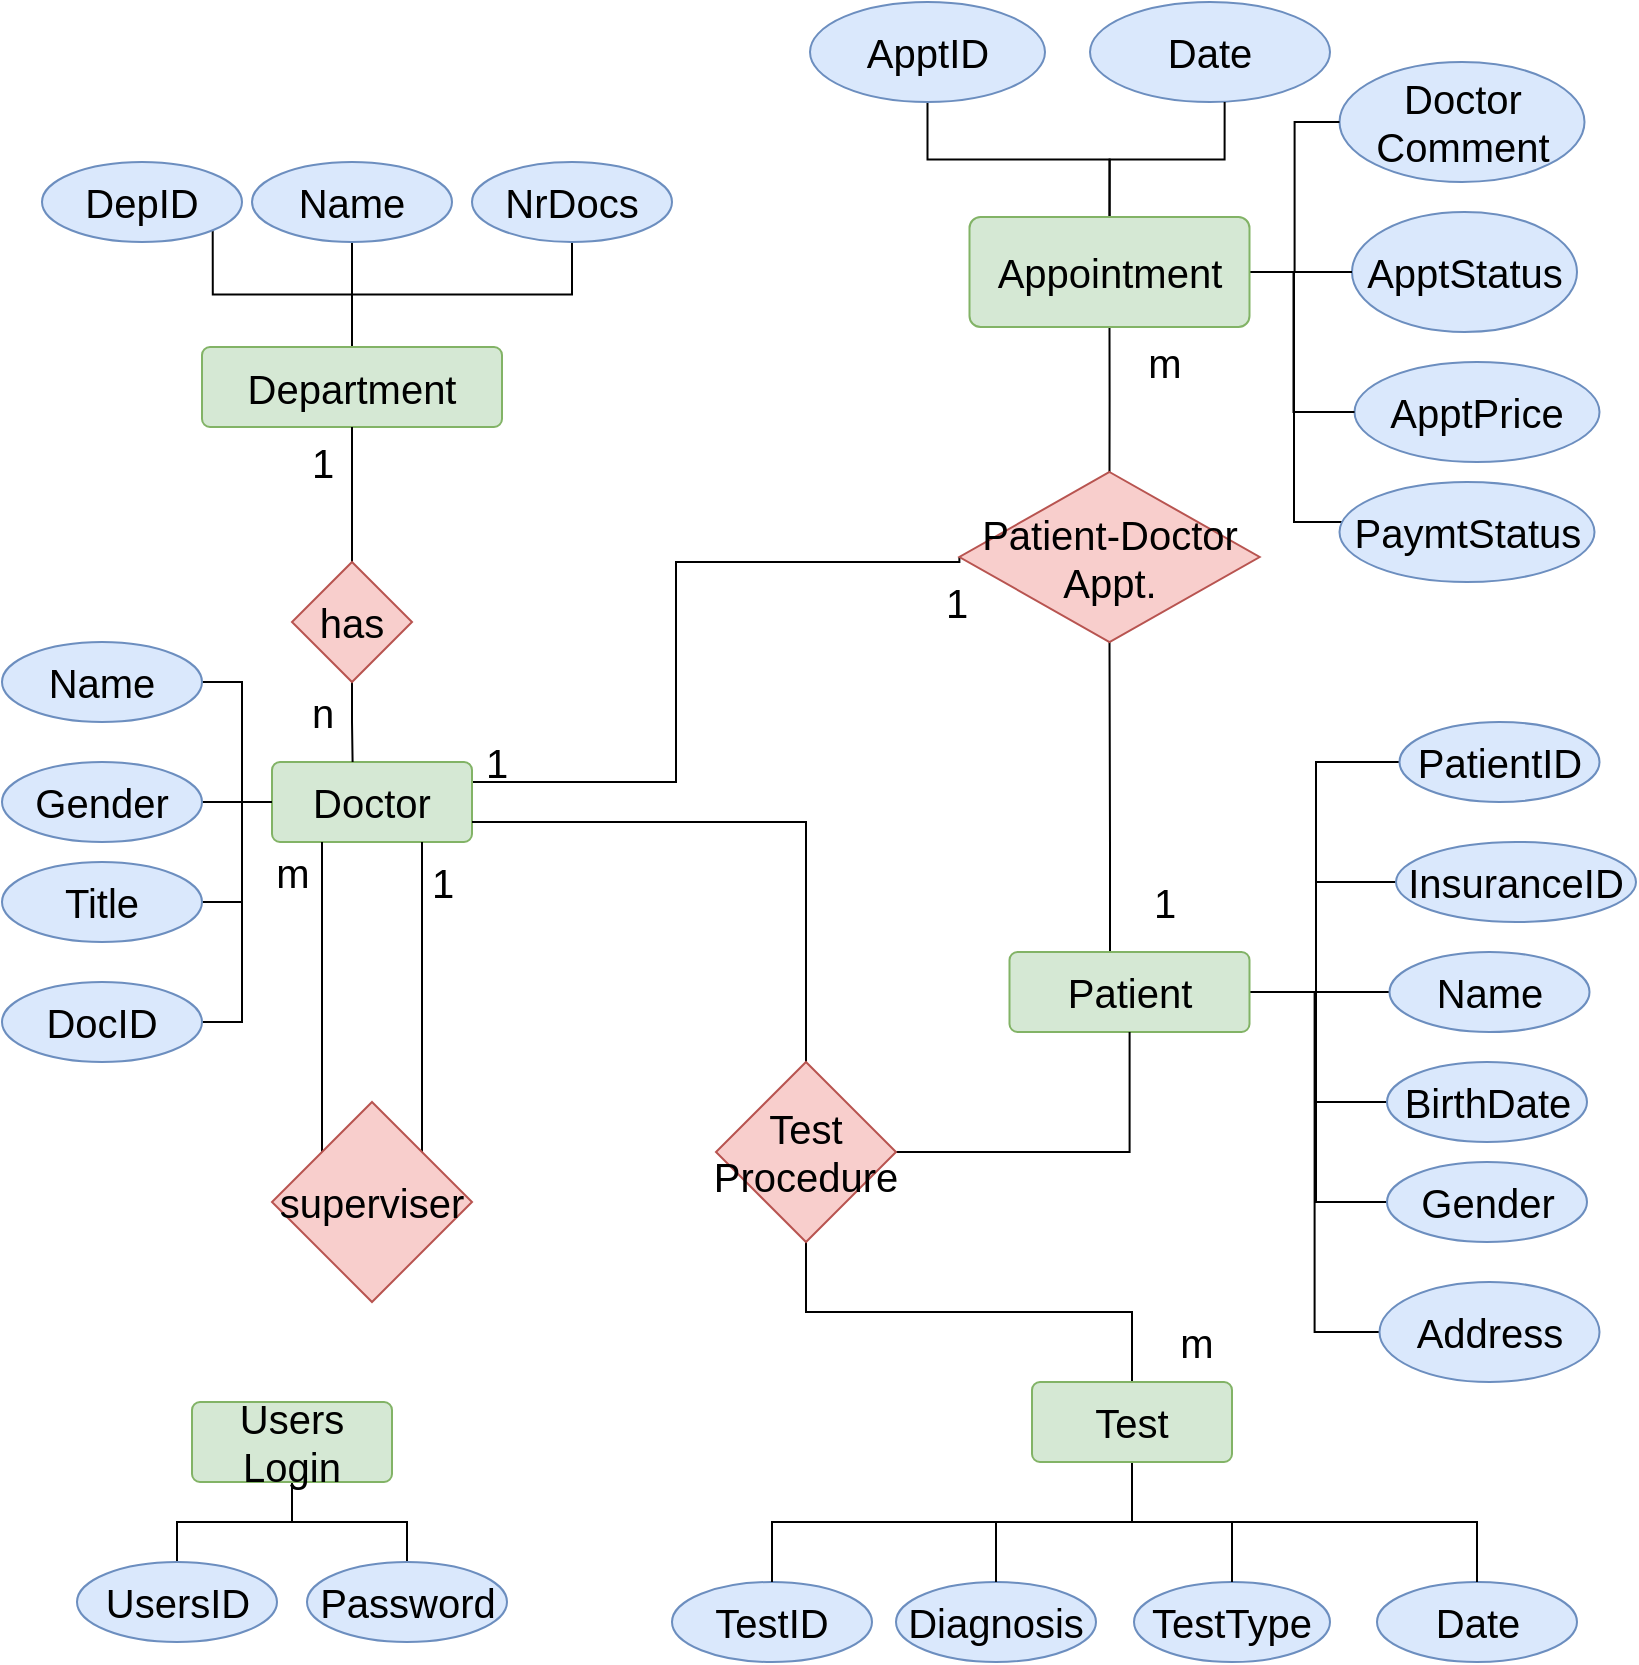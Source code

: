 <mxfile version="18.0.2" type="google"><diagram id="R2lEEEUBdFMjLlhIrx00" name="Page-1"><mxGraphModel dx="2162" dy="729" grid="1" gridSize="10" guides="1" tooltips="1" connect="1" arrows="1" fold="1" page="1" pageScale="1" pageWidth="827" pageHeight="1169" math="0" shadow="0" extFonts="Permanent Marker^https://fonts.googleapis.com/css?family=Permanent+Marker"><root><mxCell id="0"/><mxCell id="1" parent="0"/><mxCell id="nk4BlX-YhxGGGCL8Q9DA-130" style="edgeStyle=orthogonalEdgeStyle;rounded=0;orthogonalLoop=1;jettySize=auto;html=1;exitX=0;exitY=0.5;exitDx=0;exitDy=0;entryX=1;entryY=0.5;entryDx=0;entryDy=0;fontFamily=Helvetica;fontSize=20;endArrow=none;endFill=0;" edge="1" parent="1" source="t6RsXcLYoZ4rseFu1GyP-1" target="t6RsXcLYoZ4rseFu1GyP-24"><mxGeometry relative="1" as="geometry"><Array as="points"><mxPoint x="-697" y="420"/><mxPoint x="-697" y="360"/></Array></mxGeometry></mxCell><mxCell id="nk4BlX-YhxGGGCL8Q9DA-131" style="edgeStyle=orthogonalEdgeStyle;rounded=0;orthogonalLoop=1;jettySize=auto;html=1;exitX=0;exitY=0.5;exitDx=0;exitDy=0;entryX=1;entryY=0.5;entryDx=0;entryDy=0;fontFamily=Helvetica;fontSize=20;endArrow=none;endFill=0;" edge="1" parent="1" source="t6RsXcLYoZ4rseFu1GyP-1" target="t6RsXcLYoZ4rseFu1GyP-18"><mxGeometry relative="1" as="geometry"><Array as="points"><mxPoint x="-697" y="420"/><mxPoint x="-697" y="530"/></Array></mxGeometry></mxCell><mxCell id="nk4BlX-YhxGGGCL8Q9DA-132" style="edgeStyle=orthogonalEdgeStyle;rounded=0;orthogonalLoop=1;jettySize=auto;html=1;exitX=0;exitY=0.5;exitDx=0;exitDy=0;entryX=1;entryY=0.5;entryDx=0;entryDy=0;fontFamily=Helvetica;fontSize=20;endArrow=none;endFill=0;" edge="1" parent="1" source="t6RsXcLYoZ4rseFu1GyP-1" target="t6RsXcLYoZ4rseFu1GyP-23"><mxGeometry relative="1" as="geometry"/></mxCell><mxCell id="nk4BlX-YhxGGGCL8Q9DA-152" style="edgeStyle=orthogonalEdgeStyle;rounded=0;orthogonalLoop=1;jettySize=auto;html=1;exitX=0.75;exitY=0;exitDx=0;exitDy=0;entryX=0;entryY=0.5;entryDx=0;entryDy=0;fontFamily=Helvetica;fontSize=20;endArrow=none;endFill=0;" edge="1" parent="1" source="t6RsXcLYoZ4rseFu1GyP-1" target="nk4BlX-YhxGGGCL8Q9DA-4"><mxGeometry relative="1" as="geometry"><Array as="points"><mxPoint x="-607" y="410"/><mxPoint x="-480" y="410"/><mxPoint x="-480" y="300"/><mxPoint x="-338" y="300"/></Array></mxGeometry></mxCell><mxCell id="t6RsXcLYoZ4rseFu1GyP-1" value="&lt;font style=&quot;font-size: 20px;&quot;&gt;Doctor&lt;/font&gt;" style="rounded=1;arcSize=10;whiteSpace=wrap;html=1;align=center;fillColor=#d5e8d4;strokeColor=#82b366;fontSize=20;fontStyle=0;fontFamily=Helvetica;" parent="1" vertex="1"><mxGeometry x="-682" y="400" width="100" height="40" as="geometry"/></mxCell><mxCell id="nk4BlX-YhxGGGCL8Q9DA-107" style="edgeStyle=orthogonalEdgeStyle;rounded=0;orthogonalLoop=1;jettySize=auto;html=1;exitX=1;exitY=0.5;exitDx=0;exitDy=0;fontFamily=Helvetica;fontSize=20;endArrow=none;endFill=0;" edge="1" parent="1" source="t6RsXcLYoZ4rseFu1GyP-2" target="t6RsXcLYoZ4rseFu1GyP-35"><mxGeometry relative="1" as="geometry"><Array as="points"><mxPoint x="-160" y="515"/><mxPoint x="-160" y="400"/></Array></mxGeometry></mxCell><mxCell id="nk4BlX-YhxGGGCL8Q9DA-111" style="edgeStyle=orthogonalEdgeStyle;rounded=0;orthogonalLoop=1;jettySize=auto;html=1;exitX=1;exitY=0.5;exitDx=0;exitDy=0;fontFamily=Helvetica;fontSize=20;endArrow=none;endFill=0;" edge="1" parent="1" source="t6RsXcLYoZ4rseFu1GyP-2" target="t6RsXcLYoZ4rseFu1GyP-34"><mxGeometry relative="1" as="geometry"/></mxCell><mxCell id="nk4BlX-YhxGGGCL8Q9DA-112" style="edgeStyle=orthogonalEdgeStyle;rounded=0;orthogonalLoop=1;jettySize=auto;html=1;exitX=1;exitY=0.5;exitDx=0;exitDy=0;entryX=0;entryY=0.5;entryDx=0;entryDy=0;fontFamily=Helvetica;fontSize=20;endArrow=none;endFill=0;" edge="1" parent="1" source="t6RsXcLYoZ4rseFu1GyP-2" target="t6RsXcLYoZ4rseFu1GyP-33"><mxGeometry relative="1" as="geometry"><Array as="points"><mxPoint x="-160" y="515"/><mxPoint x="-160" y="570"/></Array></mxGeometry></mxCell><mxCell id="nk4BlX-YhxGGGCL8Q9DA-113" style="edgeStyle=orthogonalEdgeStyle;rounded=0;orthogonalLoop=1;jettySize=auto;html=1;exitX=1;exitY=0.5;exitDx=0;exitDy=0;entryX=0;entryY=0.5;entryDx=0;entryDy=0;fontFamily=Helvetica;fontSize=20;endArrow=none;endFill=0;" edge="1" parent="1" source="t6RsXcLYoZ4rseFu1GyP-2" target="t6RsXcLYoZ4rseFu1GyP-37"><mxGeometry relative="1" as="geometry"><Array as="points"><mxPoint x="-160" y="515"/><mxPoint x="-160" y="460"/></Array></mxGeometry></mxCell><mxCell id="nk4BlX-YhxGGGCL8Q9DA-114" style="edgeStyle=orthogonalEdgeStyle;rounded=0;orthogonalLoop=1;jettySize=auto;html=1;exitX=1;exitY=0.5;exitDx=0;exitDy=0;entryX=0;entryY=0.5;entryDx=0;entryDy=0;fontFamily=Helvetica;fontSize=20;endArrow=none;endFill=0;" edge="1" parent="1" source="t6RsXcLYoZ4rseFu1GyP-2" target="t6RsXcLYoZ4rseFu1GyP-32"><mxGeometry relative="1" as="geometry"><Array as="points"><mxPoint x="-160" y="515"/><mxPoint x="-160" y="620"/></Array></mxGeometry></mxCell><mxCell id="nk4BlX-YhxGGGCL8Q9DA-115" style="edgeStyle=orthogonalEdgeStyle;rounded=0;orthogonalLoop=1;jettySize=auto;html=1;exitX=1;exitY=0.5;exitDx=0;exitDy=0;entryX=0;entryY=0.5;entryDx=0;entryDy=0;fontFamily=Helvetica;fontSize=20;endArrow=none;endFill=0;" edge="1" parent="1" source="t6RsXcLYoZ4rseFu1GyP-2" target="t6RsXcLYoZ4rseFu1GyP-36"><mxGeometry relative="1" as="geometry"/></mxCell><mxCell id="nk4BlX-YhxGGGCL8Q9DA-146" style="edgeStyle=orthogonalEdgeStyle;rounded=0;orthogonalLoop=1;jettySize=auto;html=1;entryX=0.5;entryY=1;entryDx=0;entryDy=0;fontFamily=Helvetica;fontSize=20;endArrow=none;endFill=0;" edge="1" parent="1" source="t6RsXcLYoZ4rseFu1GyP-2" target="nk4BlX-YhxGGGCL8Q9DA-4"><mxGeometry relative="1" as="geometry"><Array as="points"><mxPoint x="-263" y="440"/><mxPoint x="-263" y="440"/></Array></mxGeometry></mxCell><mxCell id="t6RsXcLYoZ4rseFu1GyP-2" value="Patient" style="rounded=1;arcSize=10;whiteSpace=wrap;html=1;align=center;fillColor=#d5e8d4;strokeColor=#82b366;fontSize=20;fontStyle=0;fontFamily=Helvetica;" parent="1" vertex="1"><mxGeometry x="-313.25" y="495" width="120" height="40" as="geometry"/></mxCell><mxCell id="t6RsXcLYoZ4rseFu1GyP-112" style="edgeStyle=orthogonalEdgeStyle;rounded=0;orthogonalLoop=1;jettySize=auto;html=1;exitX=0.5;exitY=1;exitDx=0;exitDy=0;entryX=0.5;entryY=0;entryDx=0;entryDy=0;endArrow=none;endFill=0;fontSize=20;fontStyle=0;align=center;fontFamily=Helvetica;" parent="1" source="t6RsXcLYoZ4rseFu1GyP-3" target="t6RsXcLYoZ4rseFu1GyP-110" edge="1"><mxGeometry relative="1" as="geometry"/></mxCell><mxCell id="t6RsXcLYoZ4rseFu1GyP-113" style="edgeStyle=orthogonalEdgeStyle;rounded=0;orthogonalLoop=1;jettySize=auto;html=1;exitX=0.5;exitY=1;exitDx=0;exitDy=0;entryX=0.5;entryY=0;entryDx=0;entryDy=0;endArrow=none;endFill=0;fontSize=20;fontStyle=0;align=center;fontFamily=Helvetica;" parent="1" source="t6RsXcLYoZ4rseFu1GyP-3" target="t6RsXcLYoZ4rseFu1GyP-111" edge="1"><mxGeometry relative="1" as="geometry"/></mxCell><mxCell id="t6RsXcLYoZ4rseFu1GyP-3" value="Users Login" style="rounded=1;arcSize=10;whiteSpace=wrap;html=1;align=center;fillColor=#d5e8d4;strokeColor=#82b366;fontSize=20;fontStyle=0;fontFamily=Helvetica;" parent="1" vertex="1"><mxGeometry x="-722" y="720" width="100" height="40" as="geometry"/></mxCell><mxCell id="nk4BlX-YhxGGGCL8Q9DA-53" style="edgeStyle=orthogonalEdgeStyle;rounded=0;orthogonalLoop=1;jettySize=auto;html=1;exitX=0.5;exitY=0;exitDx=0;exitDy=0;entryX=0.5;entryY=1;entryDx=0;entryDy=0;fontFamily=Helvetica;fontSize=20;endArrow=none;endFill=0;" edge="1" parent="1" source="t6RsXcLYoZ4rseFu1GyP-5" target="t6RsXcLYoZ4rseFu1GyP-13"><mxGeometry relative="1" as="geometry"/></mxCell><mxCell id="nk4BlX-YhxGGGCL8Q9DA-54" style="edgeStyle=orthogonalEdgeStyle;rounded=0;orthogonalLoop=1;jettySize=auto;html=1;exitX=0.5;exitY=0;exitDx=0;exitDy=0;fontFamily=Helvetica;fontSize=20;endArrow=none;endFill=0;" edge="1" parent="1" source="t6RsXcLYoZ4rseFu1GyP-5" target="t6RsXcLYoZ4rseFu1GyP-15"><mxGeometry relative="1" as="geometry"/></mxCell><mxCell id="nk4BlX-YhxGGGCL8Q9DA-55" style="edgeStyle=orthogonalEdgeStyle;rounded=0;orthogonalLoop=1;jettySize=auto;html=1;exitX=0.5;exitY=0;exitDx=0;exitDy=0;entryX=1;entryY=1;entryDx=0;entryDy=0;fontFamily=Helvetica;fontSize=20;endArrow=none;endFill=0;" edge="1" parent="1" source="t6RsXcLYoZ4rseFu1GyP-5" target="t6RsXcLYoZ4rseFu1GyP-14"><mxGeometry relative="1" as="geometry"/></mxCell><mxCell id="t6RsXcLYoZ4rseFu1GyP-5" value="Department" style="rounded=1;arcSize=10;whiteSpace=wrap;html=1;align=center;fillColor=#d5e8d4;strokeColor=#82b366;fontSize=20;fontStyle=0;fontFamily=Helvetica;" parent="1" vertex="1"><mxGeometry x="-717" y="192.5" width="150" height="40" as="geometry"/></mxCell><mxCell id="nk4BlX-YhxGGGCL8Q9DA-43" style="edgeStyle=orthogonalEdgeStyle;rounded=0;orthogonalLoop=1;jettySize=auto;html=1;exitX=0.5;exitY=0;exitDx=0;exitDy=0;entryX=0.5;entryY=1;entryDx=0;entryDy=0;fontFamily=Helvetica;fontSize=20;endArrow=none;endFill=0;" edge="1" parent="1" source="t6RsXcLYoZ4rseFu1GyP-10" target="t6RsXcLYoZ4rseFu1GyP-5"><mxGeometry relative="1" as="geometry"/></mxCell><mxCell id="nk4BlX-YhxGGGCL8Q9DA-135" style="edgeStyle=orthogonalEdgeStyle;rounded=0;orthogonalLoop=1;jettySize=auto;html=1;exitX=0.5;exitY=1;exitDx=0;exitDy=0;entryX=0.403;entryY=0;entryDx=0;entryDy=0;entryPerimeter=0;fontFamily=Helvetica;fontSize=20;endArrow=none;endFill=0;" edge="1" parent="1" source="t6RsXcLYoZ4rseFu1GyP-10" target="t6RsXcLYoZ4rseFu1GyP-1"><mxGeometry relative="1" as="geometry"/></mxCell><mxCell id="t6RsXcLYoZ4rseFu1GyP-10" value="has" style="shape=rhombus;perimeter=rhombusPerimeter;whiteSpace=wrap;html=1;align=center;fillColor=#f8cecc;strokeColor=#b85450;fontSize=20;fontStyle=0;fontFamily=Helvetica;" parent="1" vertex="1"><mxGeometry x="-672" y="300" width="60" height="60" as="geometry"/></mxCell><mxCell id="t6RsXcLYoZ4rseFu1GyP-13" value="&lt;font style=&quot;font-size: 20px;&quot;&gt;Name&lt;/font&gt;" style="ellipse;whiteSpace=wrap;html=1;align=center;fillColor=#dae8fc;strokeColor=#6c8ebf;fontSize=20;fontStyle=0;fontFamily=Helvetica;" parent="1" vertex="1"><mxGeometry x="-692" y="100" width="100" height="40" as="geometry"/></mxCell><mxCell id="t6RsXcLYoZ4rseFu1GyP-14" value="&lt;font style=&quot;font-size: 20px;&quot;&gt;DepID&lt;/font&gt;" style="ellipse;whiteSpace=wrap;html=1;align=center;fillColor=#dae8fc;strokeColor=#6c8ebf;fontSize=20;fontStyle=0;fontFamily=Helvetica;" parent="1" vertex="1"><mxGeometry x="-797" y="100" width="100" height="40" as="geometry"/></mxCell><mxCell id="t6RsXcLYoZ4rseFu1GyP-15" value="&lt;font style=&quot;font-size: 20px;&quot;&gt;NrDocs&lt;/font&gt;" style="ellipse;whiteSpace=wrap;html=1;align=center;fillColor=#dae8fc;strokeColor=#6c8ebf;fontSize=20;fontStyle=0;fontFamily=Helvetica;" parent="1" vertex="1"><mxGeometry x="-582" y="100" width="100" height="40" as="geometry"/></mxCell><mxCell id="t6RsXcLYoZ4rseFu1GyP-16" value="&lt;font style=&quot;font-size: 20px;&quot;&gt;ApptPrice&lt;/font&gt;" style="ellipse;whiteSpace=wrap;html=1;align=center;fillColor=#dae8fc;strokeColor=#6c8ebf;fontSize=20;fontStyle=0;fontFamily=Helvetica;" parent="1" vertex="1"><mxGeometry x="-140.75" y="200" width="122.5" height="50" as="geometry"/></mxCell><mxCell id="nk4BlX-YhxGGGCL8Q9DA-134" style="edgeStyle=orthogonalEdgeStyle;rounded=0;orthogonalLoop=1;jettySize=auto;html=1;exitX=1;exitY=0.5;exitDx=0;exitDy=0;entryX=0;entryY=0.5;entryDx=0;entryDy=0;fontFamily=Helvetica;fontSize=20;endArrow=none;endFill=0;" edge="1" parent="1" source="t6RsXcLYoZ4rseFu1GyP-17" target="t6RsXcLYoZ4rseFu1GyP-1"><mxGeometry relative="1" as="geometry"><Array as="points"><mxPoint x="-697" y="470"/><mxPoint x="-697" y="420"/></Array></mxGeometry></mxCell><mxCell id="t6RsXcLYoZ4rseFu1GyP-17" value="&lt;h2 style=&quot;font-size: 20px;&quot;&gt;&lt;font style=&quot;font-size: 20px; font-weight: normal;&quot;&gt;Title&lt;/font&gt;&lt;/h2&gt;" style="ellipse;whiteSpace=wrap;html=1;align=center;fillColor=#dae8fc;strokeColor=#6c8ebf;fontStyle=0;fontFamily=Helvetica;fontSize=20;" parent="1" vertex="1"><mxGeometry x="-817" y="450" width="100" height="40" as="geometry"/></mxCell><mxCell id="t6RsXcLYoZ4rseFu1GyP-18" value="&lt;font style=&quot;font-size: 20px;&quot;&gt;DocID&lt;/font&gt;" style="ellipse;whiteSpace=wrap;html=1;align=center;fillColor=#dae8fc;strokeColor=#6c8ebf;fontSize=20;fontStyle=0;fontFamily=Helvetica;" parent="1" vertex="1"><mxGeometry x="-817" y="510" width="100" height="40" as="geometry"/></mxCell><mxCell id="t6RsXcLYoZ4rseFu1GyP-23" value="&lt;font style=&quot;font-size: 20px;&quot;&gt;Gender&lt;/font&gt;" style="ellipse;whiteSpace=wrap;html=1;align=center;fillColor=#dae8fc;strokeColor=#6c8ebf;fontSize=20;fontStyle=0;fontFamily=Helvetica;" parent="1" vertex="1"><mxGeometry x="-817" y="400" width="100" height="40" as="geometry"/></mxCell><mxCell id="t6RsXcLYoZ4rseFu1GyP-24" value="&lt;font style=&quot;font-size: 20px;&quot;&gt;Name&lt;/font&gt;" style="ellipse;whiteSpace=wrap;html=1;align=center;fillColor=#dae8fc;strokeColor=#6c8ebf;fontSize=20;fontStyle=0;fontFamily=Helvetica;" parent="1" vertex="1"><mxGeometry x="-817" y="340" width="100" height="40" as="geometry"/></mxCell><mxCell id="nk4BlX-YhxGGGCL8Q9DA-139" style="edgeStyle=orthogonalEdgeStyle;rounded=0;orthogonalLoop=1;jettySize=auto;html=1;exitX=1;exitY=0;exitDx=0;exitDy=0;entryX=0.75;entryY=1;entryDx=0;entryDy=0;fontFamily=Helvetica;fontSize=20;endArrow=none;endFill=0;" edge="1" parent="1" source="t6RsXcLYoZ4rseFu1GyP-25" target="t6RsXcLYoZ4rseFu1GyP-1"><mxGeometry relative="1" as="geometry"/></mxCell><mxCell id="nk4BlX-YhxGGGCL8Q9DA-140" style="edgeStyle=orthogonalEdgeStyle;rounded=0;orthogonalLoop=1;jettySize=auto;html=1;exitX=0;exitY=0;exitDx=0;exitDy=0;fontFamily=Helvetica;fontSize=20;endArrow=none;endFill=0;entryX=0.25;entryY=1;entryDx=0;entryDy=0;" edge="1" parent="1" source="t6RsXcLYoZ4rseFu1GyP-25" target="t6RsXcLYoZ4rseFu1GyP-1"><mxGeometry relative="1" as="geometry"/></mxCell><mxCell id="t6RsXcLYoZ4rseFu1GyP-25" value="superviser" style="shape=rhombus;perimeter=rhombusPerimeter;whiteSpace=wrap;html=1;align=center;fillColor=#f8cecc;strokeColor=#b85450;fontSize=20;fontStyle=0;fontFamily=Helvetica;" parent="1" vertex="1"><mxGeometry x="-682" y="570" width="100" height="100" as="geometry"/></mxCell><mxCell id="t6RsXcLYoZ4rseFu1GyP-32" value="Gender" style="ellipse;whiteSpace=wrap;html=1;align=center;fillColor=#dae8fc;strokeColor=#6c8ebf;fontSize=20;fontFamily=Helvetica;" parent="1" vertex="1"><mxGeometry x="-124.5" y="600" width="100" height="40" as="geometry"/></mxCell><mxCell id="t6RsXcLYoZ4rseFu1GyP-33" value="BirthDate" style="ellipse;whiteSpace=wrap;html=1;align=center;fillColor=#dae8fc;strokeColor=#6c8ebf;fontSize=20;fontFamily=Helvetica;" parent="1" vertex="1"><mxGeometry x="-124.5" y="550" width="100" height="40" as="geometry"/></mxCell><mxCell id="t6RsXcLYoZ4rseFu1GyP-35" value="PatientID" style="ellipse;whiteSpace=wrap;html=1;align=center;fillColor=#dae8fc;strokeColor=#6c8ebf;fontSize=20;fontStyle=0;fontFamily=Helvetica;" parent="1" vertex="1"><mxGeometry x="-118.25" y="380" width="100" height="40" as="geometry"/></mxCell><mxCell id="t6RsXcLYoZ4rseFu1GyP-36" value="Address" style="ellipse;whiteSpace=wrap;html=1;align=center;fillColor=#dae8fc;strokeColor=#6c8ebf;fontSize=20;fontStyle=0;fontFamily=Helvetica;" parent="1" vertex="1"><mxGeometry x="-128.25" y="660" width="110" height="50" as="geometry"/></mxCell><mxCell id="t6RsXcLYoZ4rseFu1GyP-37" value="InsuranceID" style="ellipse;whiteSpace=wrap;html=1;align=center;fillColor=#dae8fc;strokeColor=#6c8ebf;fontSize=20;fontFamily=Helvetica;" parent="1" vertex="1"><mxGeometry x="-120" y="440" width="120" height="40" as="geometry"/></mxCell><mxCell id="nk4BlX-YhxGGGCL8Q9DA-124" value="" style="edgeStyle=orthogonalEdgeStyle;rounded=0;orthogonalLoop=1;jettySize=auto;html=1;fontFamily=Helvetica;fontSize=20;endArrow=none;endFill=0;" edge="1" parent="1" source="t6RsXcLYoZ4rseFu1GyP-39" target="nk4BlX-YhxGGGCL8Q9DA-1"><mxGeometry relative="1" as="geometry"/></mxCell><mxCell id="t6RsXcLYoZ4rseFu1GyP-39" value="ApptID" style="ellipse;whiteSpace=wrap;html=1;align=center;fillColor=#dae8fc;strokeColor=#6c8ebf;fontSize=20;fontStyle=0;fontFamily=Helvetica;" parent="1" vertex="1"><mxGeometry x="-413" y="20" width="117.5" height="50" as="geometry"/></mxCell><mxCell id="t6RsXcLYoZ4rseFu1GyP-40" value="Doctor&lt;br&gt;Comment" style="ellipse;whiteSpace=wrap;html=1;align=center;fillColor=#dae8fc;strokeColor=#6c8ebf;fontSize=20;fontFamily=Helvetica;" parent="1" vertex="1"><mxGeometry x="-148.25" y="50" width="122.5" height="60" as="geometry"/></mxCell><mxCell id="t6RsXcLYoZ4rseFu1GyP-41" value="Date" style="ellipse;whiteSpace=wrap;html=1;align=center;fillColor=#dae8fc;strokeColor=#6c8ebf;fontSize=20;fontStyle=0;fontFamily=Helvetica;" parent="1" vertex="1"><mxGeometry x="-273" y="20" width="120" height="50" as="geometry"/></mxCell><mxCell id="t6RsXcLYoZ4rseFu1GyP-43" value="ApptStatus" style="ellipse;whiteSpace=wrap;html=1;align=center;fillColor=#dae8fc;strokeColor=#6c8ebf;fontSize=20;fontFamily=Helvetica;" parent="1" vertex="1"><mxGeometry x="-142" y="125" width="112.5" height="60" as="geometry"/></mxCell><mxCell id="nk4BlX-YhxGGGCL8Q9DA-20" style="edgeStyle=orthogonalEdgeStyle;rounded=0;orthogonalLoop=1;jettySize=auto;html=1;exitX=1;exitY=0.5;exitDx=0;exitDy=0;endArrow=none;endFill=0;fontSize=20;fontStyle=0;align=center;fontFamily=Helvetica;" edge="1" parent="1" source="t6RsXcLYoZ4rseFu1GyP-82" target="t6RsXcLYoZ4rseFu1GyP-2"><mxGeometry relative="1" as="geometry"><mxPoint x="-292" y="460" as="targetPoint"/></mxGeometry></mxCell><mxCell id="nk4BlX-YhxGGGCL8Q9DA-141" style="edgeStyle=orthogonalEdgeStyle;rounded=0;orthogonalLoop=1;jettySize=auto;html=1;exitX=0.5;exitY=1;exitDx=0;exitDy=0;entryX=0.5;entryY=0;entryDx=0;entryDy=0;fontFamily=Helvetica;fontSize=20;endArrow=none;endFill=0;" edge="1" parent="1" source="t6RsXcLYoZ4rseFu1GyP-82" target="nk4BlX-YhxGGGCL8Q9DA-17"><mxGeometry relative="1" as="geometry"/></mxCell><mxCell id="nk4BlX-YhxGGGCL8Q9DA-142" style="edgeStyle=orthogonalEdgeStyle;rounded=0;orthogonalLoop=1;jettySize=auto;html=1;exitX=0.5;exitY=0;exitDx=0;exitDy=0;fontFamily=Helvetica;fontSize=20;endArrow=none;endFill=0;" edge="1" parent="1" source="t6RsXcLYoZ4rseFu1GyP-82"><mxGeometry relative="1" as="geometry"><mxPoint x="-582" y="430" as="targetPoint"/><Array as="points"><mxPoint x="-415" y="430"/><mxPoint x="-582" y="430"/></Array></mxGeometry></mxCell><mxCell id="t6RsXcLYoZ4rseFu1GyP-82" value="Test Procedure" style="shape=rhombus;perimeter=rhombusPerimeter;whiteSpace=wrap;html=1;align=center;fillColor=#f8cecc;strokeColor=#b85450;fontSize=20;fontStyle=0;fontFamily=Helvetica;" parent="1" vertex="1"><mxGeometry x="-460" y="550" width="90" height="90" as="geometry"/></mxCell><mxCell id="t6RsXcLYoZ4rseFu1GyP-85" value="TestID" style="ellipse;whiteSpace=wrap;html=1;align=center;fillColor=#dae8fc;strokeColor=#6c8ebf;fontSize=20;fontStyle=0;fontFamily=Helvetica;" parent="1" vertex="1"><mxGeometry x="-482" y="810" width="100" height="40" as="geometry"/></mxCell><mxCell id="t6RsXcLYoZ4rseFu1GyP-86" value="Date" style="ellipse;whiteSpace=wrap;html=1;align=center;fillColor=#dae8fc;strokeColor=#6c8ebf;fontSize=20;fontStyle=0;fontFamily=Helvetica;" parent="1" vertex="1"><mxGeometry x="-129.5" y="810" width="100" height="40" as="geometry"/></mxCell><mxCell id="t6RsXcLYoZ4rseFu1GyP-87" value="Diagnosis" style="ellipse;whiteSpace=wrap;html=1;align=center;fillColor=#dae8fc;strokeColor=#6c8ebf;fontSize=20;fontStyle=0;fontFamily=Helvetica;" parent="1" vertex="1"><mxGeometry x="-370" y="810" width="100" height="40" as="geometry"/></mxCell><mxCell id="t6RsXcLYoZ4rseFu1GyP-110" value="UsersID" style="ellipse;whiteSpace=wrap;html=1;align=center;fillColor=#dae8fc;strokeColor=#6c8ebf;fontSize=20;fontStyle=0;fontFamily=Helvetica;" parent="1" vertex="1"><mxGeometry x="-779.5" y="800" width="100" height="40" as="geometry"/></mxCell><mxCell id="t6RsXcLYoZ4rseFu1GyP-111" value="Password" style="ellipse;whiteSpace=wrap;html=1;align=center;fillColor=#dae8fc;strokeColor=#6c8ebf;fontSize=20;fontStyle=0;fontFamily=Helvetica;" parent="1" vertex="1"><mxGeometry x="-664.5" y="800" width="100" height="40" as="geometry"/></mxCell><mxCell id="nk4BlX-YhxGGGCL8Q9DA-117" style="edgeStyle=orthogonalEdgeStyle;rounded=0;orthogonalLoop=1;jettySize=auto;html=1;exitX=0.5;exitY=0;exitDx=0;exitDy=0;entryX=0.561;entryY=0.999;entryDx=0;entryDy=0;entryPerimeter=0;fontFamily=Helvetica;fontSize=20;endArrow=none;endFill=0;" edge="1" parent="1" source="nk4BlX-YhxGGGCL8Q9DA-1" target="t6RsXcLYoZ4rseFu1GyP-41"><mxGeometry relative="1" as="geometry"/></mxCell><mxCell id="nk4BlX-YhxGGGCL8Q9DA-119" style="edgeStyle=orthogonalEdgeStyle;rounded=0;orthogonalLoop=1;jettySize=auto;html=1;exitX=1;exitY=0.5;exitDx=0;exitDy=0;fontFamily=Helvetica;fontSize=20;endArrow=none;endFill=0;" edge="1" parent="1" source="nk4BlX-YhxGGGCL8Q9DA-1" target="t6RsXcLYoZ4rseFu1GyP-43"><mxGeometry relative="1" as="geometry"/></mxCell><mxCell id="nk4BlX-YhxGGGCL8Q9DA-122" style="edgeStyle=orthogonalEdgeStyle;rounded=0;orthogonalLoop=1;jettySize=auto;html=1;exitX=1;exitY=0.5;exitDx=0;exitDy=0;entryX=0;entryY=0.5;entryDx=0;entryDy=0;fontFamily=Helvetica;fontSize=20;endArrow=none;endFill=0;" edge="1" parent="1" source="nk4BlX-YhxGGGCL8Q9DA-1" target="t6RsXcLYoZ4rseFu1GyP-16"><mxGeometry relative="1" as="geometry"><Array as="points"><mxPoint x="-171.25" y="155"/><mxPoint x="-171.25" y="225"/></Array></mxGeometry></mxCell><mxCell id="nk4BlX-YhxGGGCL8Q9DA-123" style="edgeStyle=orthogonalEdgeStyle;rounded=0;orthogonalLoop=1;jettySize=auto;html=1;exitX=1;exitY=0.5;exitDx=0;exitDy=0;fontFamily=Helvetica;fontSize=20;endArrow=none;endFill=0;" edge="1" parent="1" source="nk4BlX-YhxGGGCL8Q9DA-1" target="nk4BlX-YhxGGGCL8Q9DA-8"><mxGeometry relative="1" as="geometry"><mxPoint x="-143.25" y="280" as="targetPoint"/><Array as="points"><mxPoint x="-171" y="155"/><mxPoint x="-171" y="280"/></Array></mxGeometry></mxCell><mxCell id="nk4BlX-YhxGGGCL8Q9DA-125" style="edgeStyle=orthogonalEdgeStyle;rounded=0;orthogonalLoop=1;jettySize=auto;html=1;exitX=1;exitY=0.5;exitDx=0;exitDy=0;entryX=0;entryY=0.5;entryDx=0;entryDy=0;fontFamily=Helvetica;fontSize=20;endArrow=none;endFill=0;" edge="1" parent="1" source="nk4BlX-YhxGGGCL8Q9DA-1" target="t6RsXcLYoZ4rseFu1GyP-40"><mxGeometry relative="1" as="geometry"/></mxCell><mxCell id="nk4BlX-YhxGGGCL8Q9DA-143" style="edgeStyle=orthogonalEdgeStyle;rounded=0;orthogonalLoop=1;jettySize=auto;html=1;exitX=0.5;exitY=1;exitDx=0;exitDy=0;fontFamily=Helvetica;fontSize=20;endArrow=none;endFill=0;" edge="1" parent="1" source="nk4BlX-YhxGGGCL8Q9DA-1" target="nk4BlX-YhxGGGCL8Q9DA-4"><mxGeometry relative="1" as="geometry"/></mxCell><mxCell id="nk4BlX-YhxGGGCL8Q9DA-1" value="Appointment" style="rounded=1;arcSize=10;whiteSpace=wrap;html=1;align=center;fillColor=#d5e8d4;strokeColor=#82b366;fontSize=20;fontStyle=0;fontFamily=Helvetica;" vertex="1" parent="1"><mxGeometry x="-333.25" y="127.5" width="140" height="55" as="geometry"/></mxCell><mxCell id="nk4BlX-YhxGGGCL8Q9DA-4" value="Patient-Doctor&lt;br&gt;Appt." style="shape=rhombus;perimeter=rhombusPerimeter;whiteSpace=wrap;html=1;align=center;fillColor=#f8cecc;strokeColor=#b85450;fontSize=20;fontStyle=0;fontFamily=Helvetica;" vertex="1" parent="1"><mxGeometry x="-338.31" y="255" width="150.13" height="85" as="geometry"/></mxCell><mxCell id="nk4BlX-YhxGGGCL8Q9DA-8" value="PaymtStatus" style="ellipse;whiteSpace=wrap;html=1;align=center;fillColor=#dae8fc;strokeColor=#6c8ebf;fontSize=20;fontStyle=0;fontFamily=Helvetica;" vertex="1" parent="1"><mxGeometry x="-148.25" y="260" width="127.5" height="50" as="geometry"/></mxCell><mxCell id="nk4BlX-YhxGGGCL8Q9DA-16" value="TestType" style="ellipse;whiteSpace=wrap;html=1;align=center;fillColor=#dae8fc;strokeColor=#6c8ebf;fontSize=20;fontStyle=0;fontFamily=Helvetica;" vertex="1" parent="1"><mxGeometry x="-251" y="810" width="98" height="40" as="geometry"/></mxCell><mxCell id="nk4BlX-YhxGGGCL8Q9DA-103" style="edgeStyle=orthogonalEdgeStyle;rounded=0;orthogonalLoop=1;jettySize=auto;html=1;exitX=0.5;exitY=1;exitDx=0;exitDy=0;entryX=0.5;entryY=0;entryDx=0;entryDy=0;fontFamily=Helvetica;fontSize=20;endArrow=none;endFill=0;" edge="1" parent="1" source="nk4BlX-YhxGGGCL8Q9DA-17" target="t6RsXcLYoZ4rseFu1GyP-87"><mxGeometry relative="1" as="geometry"/></mxCell><mxCell id="nk4BlX-YhxGGGCL8Q9DA-104" style="edgeStyle=orthogonalEdgeStyle;rounded=0;orthogonalLoop=1;jettySize=auto;html=1;exitX=0.5;exitY=1;exitDx=0;exitDy=0;fontFamily=Helvetica;fontSize=20;endArrow=none;endFill=0;" edge="1" parent="1" source="nk4BlX-YhxGGGCL8Q9DA-17" target="t6RsXcLYoZ4rseFu1GyP-85"><mxGeometry relative="1" as="geometry"/></mxCell><mxCell id="nk4BlX-YhxGGGCL8Q9DA-105" style="edgeStyle=orthogonalEdgeStyle;rounded=0;orthogonalLoop=1;jettySize=auto;html=1;exitX=0.5;exitY=1;exitDx=0;exitDy=0;fontFamily=Helvetica;fontSize=20;endArrow=none;endFill=0;" edge="1" parent="1" source="nk4BlX-YhxGGGCL8Q9DA-17" target="t6RsXcLYoZ4rseFu1GyP-86"><mxGeometry relative="1" as="geometry"/></mxCell><mxCell id="nk4BlX-YhxGGGCL8Q9DA-106" style="edgeStyle=orthogonalEdgeStyle;rounded=0;orthogonalLoop=1;jettySize=auto;html=1;exitX=0.5;exitY=1;exitDx=0;exitDy=0;fontFamily=Helvetica;fontSize=20;endArrow=none;endFill=0;" edge="1" parent="1" source="nk4BlX-YhxGGGCL8Q9DA-17" target="nk4BlX-YhxGGGCL8Q9DA-16"><mxGeometry relative="1" as="geometry"/></mxCell><mxCell id="nk4BlX-YhxGGGCL8Q9DA-17" value="Test" style="rounded=1;arcSize=10;whiteSpace=wrap;html=1;align=center;fillColor=#d5e8d4;strokeColor=#82b366;fontSize=20;fontStyle=0;fontFamily=Helvetica;" vertex="1" parent="1"><mxGeometry x="-302" y="710" width="100" height="40" as="geometry"/></mxCell><mxCell id="nk4BlX-YhxGGGCL8Q9DA-45" value="n" style="text;html=1;align=center;verticalAlign=middle;resizable=0;points=[];autosize=1;strokeColor=none;fillColor=none;fontSize=20;fontFamily=Helvetica;" vertex="1" parent="1"><mxGeometry x="-672" y="360" width="30" height="30" as="geometry"/></mxCell><mxCell id="nk4BlX-YhxGGGCL8Q9DA-46" value="1" style="text;html=1;align=center;verticalAlign=middle;resizable=0;points=[];autosize=1;strokeColor=none;fillColor=none;fontSize=20;fontFamily=Helvetica;" vertex="1" parent="1"><mxGeometry x="-672" y="235" width="30" height="30" as="geometry"/></mxCell><mxCell id="nk4BlX-YhxGGGCL8Q9DA-47" value="1" style="text;html=1;align=center;verticalAlign=middle;resizable=0;points=[];autosize=1;strokeColor=none;fillColor=none;fontSize=20;fontFamily=Helvetica;" vertex="1" parent="1"><mxGeometry x="-612" y="445" width="30" height="30" as="geometry"/></mxCell><mxCell id="nk4BlX-YhxGGGCL8Q9DA-48" value="m" style="text;html=1;align=center;verticalAlign=middle;resizable=0;points=[];autosize=1;strokeColor=none;fillColor=none;fontSize=20;fontFamily=Helvetica;" vertex="1" parent="1"><mxGeometry x="-687" y="440" width="30" height="30" as="geometry"/></mxCell><mxCell id="t6RsXcLYoZ4rseFu1GyP-34" value="Name" style="ellipse;whiteSpace=wrap;html=1;align=center;fillColor=#dae8fc;strokeColor=#6c8ebf;fontSize=20;fontFamily=Helvetica;" parent="1" vertex="1"><mxGeometry x="-123.25" y="495" width="100" height="40" as="geometry"/></mxCell><mxCell id="nk4BlX-YhxGGGCL8Q9DA-147" value="1" style="text;html=1;align=center;verticalAlign=middle;resizable=0;points=[];autosize=1;strokeColor=none;fillColor=none;fontSize=20;fontFamily=Helvetica;" vertex="1" parent="1"><mxGeometry x="-251" y="455" width="30" height="30" as="geometry"/></mxCell><mxCell id="nk4BlX-YhxGGGCL8Q9DA-148" value="1" style="text;html=1;align=center;verticalAlign=middle;resizable=0;points=[];autosize=1;strokeColor=none;fillColor=none;fontSize=20;fontFamily=Helvetica;" vertex="1" parent="1"><mxGeometry x="-585" y="385" width="30" height="30" as="geometry"/></mxCell><mxCell id="nk4BlX-YhxGGGCL8Q9DA-150" value="m" style="text;html=1;align=center;verticalAlign=middle;resizable=0;points=[];autosize=1;strokeColor=none;fillColor=none;fontSize=20;fontFamily=Helvetica;" vertex="1" parent="1"><mxGeometry x="-235" y="675" width="30" height="30" as="geometry"/></mxCell><mxCell id="nk4BlX-YhxGGGCL8Q9DA-151" value="m" style="text;html=1;align=center;verticalAlign=middle;resizable=0;points=[];autosize=1;strokeColor=none;fillColor=none;fontSize=20;fontFamily=Helvetica;" vertex="1" parent="1"><mxGeometry x="-251" y="185" width="30" height="30" as="geometry"/></mxCell><mxCell id="nk4BlX-YhxGGGCL8Q9DA-153" value="1" style="text;html=1;align=center;verticalAlign=middle;resizable=0;points=[];autosize=1;strokeColor=none;fillColor=none;fontSize=20;fontFamily=Helvetica;" vertex="1" parent="1"><mxGeometry x="-355" y="305" width="30" height="30" as="geometry"/></mxCell></root></mxGraphModel></diagram></mxfile>
